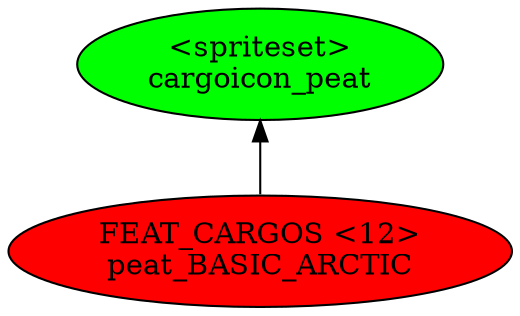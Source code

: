 digraph {
rankdir="BT"
cargoicon_peat [fillcolor=green style="filled" label="<spriteset>\ncargoicon_peat"]
peat_BASIC_ARCTIC [fillcolor=red style="filled" label="FEAT_CARGOS <12>\npeat_BASIC_ARCTIC"]
peat_BASIC_ARCTIC->cargoicon_peat
}
